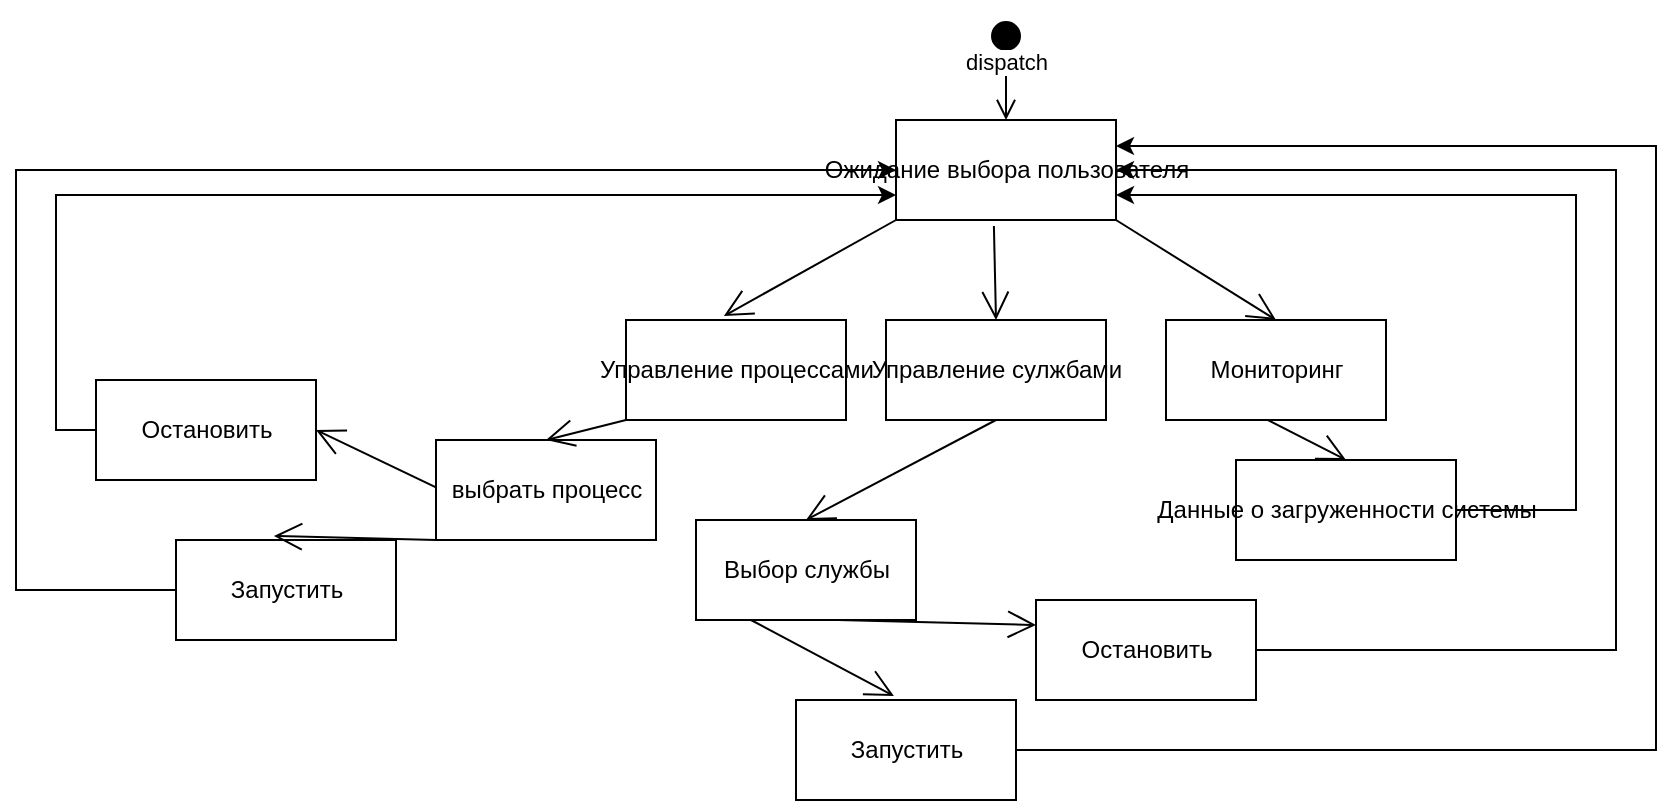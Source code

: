 <mxfile version="15.9.1" type="github">
  <diagram id="kgpKYQtTHZ0yAKxKKP6v" name="Page-1">
    <mxGraphModel dx="1487" dy="977" grid="1" gridSize="10" guides="1" tooltips="1" connect="1" arrows="1" fold="1" page="1" pageScale="1" pageWidth="850" pageHeight="1100" math="0" shadow="0">
      <root>
        <mxCell id="0" />
        <mxCell id="1" parent="0" />
        <mxCell id="Q-1SjFvfvoM6aJF5I3k1-1" value="dispatch" style="html=1;verticalAlign=bottom;startArrow=circle;startFill=1;endArrow=open;startSize=6;endSize=8;rounded=0;entryX=0.5;entryY=0;entryDx=0;entryDy=0;" edge="1" parent="1" target="Q-1SjFvfvoM6aJF5I3k1-2">
          <mxGeometry x="0.2" width="80" relative="1" as="geometry">
            <mxPoint x="285" y="70" as="sourcePoint" />
            <mxPoint x="280" y="120" as="targetPoint" />
            <mxPoint as="offset" />
          </mxGeometry>
        </mxCell>
        <mxCell id="Q-1SjFvfvoM6aJF5I3k1-2" value="Ожидание выбора пользователя&lt;br&gt;" style="html=1;" vertex="1" parent="1">
          <mxGeometry x="230" y="120" width="110" height="50" as="geometry" />
        </mxCell>
        <mxCell id="Q-1SjFvfvoM6aJF5I3k1-3" value="Управление процессами" style="html=1;" vertex="1" parent="1">
          <mxGeometry x="95" y="220" width="110" height="50" as="geometry" />
        </mxCell>
        <mxCell id="Q-1SjFvfvoM6aJF5I3k1-4" value="Управление сулжбами" style="html=1;" vertex="1" parent="1">
          <mxGeometry x="225" y="220" width="110" height="50" as="geometry" />
        </mxCell>
        <mxCell id="Q-1SjFvfvoM6aJF5I3k1-13" value="Мониторинг" style="html=1;" vertex="1" parent="1">
          <mxGeometry x="365" y="220" width="110" height="50" as="geometry" />
        </mxCell>
        <mxCell id="Q-1SjFvfvoM6aJF5I3k1-16" value="" style="endArrow=open;endFill=1;endSize=12;html=1;rounded=0;entryX=0.445;entryY=-0.04;entryDx=0;entryDy=0;entryPerimeter=0;exitX=0;exitY=1;exitDx=0;exitDy=0;" edge="1" parent="1" source="Q-1SjFvfvoM6aJF5I3k1-2" target="Q-1SjFvfvoM6aJF5I3k1-3">
          <mxGeometry width="160" relative="1" as="geometry">
            <mxPoint x="100" y="180" as="sourcePoint" />
            <mxPoint x="260" y="180" as="targetPoint" />
          </mxGeometry>
        </mxCell>
        <mxCell id="Q-1SjFvfvoM6aJF5I3k1-17" value="" style="endArrow=open;endFill=1;endSize=12;html=1;rounded=0;exitX=0.445;exitY=1.06;exitDx=0;exitDy=0;exitPerimeter=0;entryX=0.5;entryY=0;entryDx=0;entryDy=0;" edge="1" parent="1" source="Q-1SjFvfvoM6aJF5I3k1-2" target="Q-1SjFvfvoM6aJF5I3k1-4">
          <mxGeometry width="160" relative="1" as="geometry">
            <mxPoint x="280" y="190" as="sourcePoint" />
            <mxPoint x="440" y="190" as="targetPoint" />
          </mxGeometry>
        </mxCell>
        <mxCell id="Q-1SjFvfvoM6aJF5I3k1-18" value="" style="endArrow=open;endFill=1;endSize=12;html=1;rounded=0;exitX=1;exitY=1;exitDx=0;exitDy=0;entryX=0.5;entryY=0;entryDx=0;entryDy=0;" edge="1" parent="1" source="Q-1SjFvfvoM6aJF5I3k1-2" target="Q-1SjFvfvoM6aJF5I3k1-13">
          <mxGeometry width="160" relative="1" as="geometry">
            <mxPoint x="400" y="200" as="sourcePoint" />
            <mxPoint x="560" y="200" as="targetPoint" />
          </mxGeometry>
        </mxCell>
        <mxCell id="Q-1SjFvfvoM6aJF5I3k1-19" value="Запустить" style="html=1;" vertex="1" parent="1">
          <mxGeometry x="-130" y="330" width="110" height="50" as="geometry" />
        </mxCell>
        <mxCell id="Q-1SjFvfvoM6aJF5I3k1-20" value="Остановить" style="html=1;" vertex="1" parent="1">
          <mxGeometry x="-170" y="250" width="110" height="50" as="geometry" />
        </mxCell>
        <mxCell id="Q-1SjFvfvoM6aJF5I3k1-21" value="" style="endArrow=open;endFill=1;endSize=12;html=1;rounded=0;entryX=0.445;entryY=-0.04;entryDx=0;entryDy=0;entryPerimeter=0;exitX=0;exitY=1;exitDx=0;exitDy=0;" edge="1" target="Q-1SjFvfvoM6aJF5I3k1-19" parent="1" source="Q-1SjFvfvoM6aJF5I3k1-25">
          <mxGeometry width="160" relative="1" as="geometry">
            <mxPoint x="-50" y="380" as="sourcePoint" />
            <mxPoint x="5" y="320" as="targetPoint" />
          </mxGeometry>
        </mxCell>
        <mxCell id="Q-1SjFvfvoM6aJF5I3k1-22" value="" style="endArrow=open;endFill=1;endSize=12;html=1;rounded=0;entryX=1;entryY=0.5;entryDx=0;entryDy=0;exitX=0.5;exitY=1;exitDx=0;exitDy=0;" edge="1" target="Q-1SjFvfvoM6aJF5I3k1-20" parent="1" source="Q-1SjFvfvoM6aJF5I3k1-25">
          <mxGeometry width="160" relative="1" as="geometry">
            <mxPoint x="-30" y="380" as="sourcePoint" />
            <mxPoint x="185" y="330" as="targetPoint" />
          </mxGeometry>
        </mxCell>
        <mxCell id="Q-1SjFvfvoM6aJF5I3k1-25" value="выбрать процесс" style="html=1;" vertex="1" parent="1">
          <mxGeometry y="280" width="110" height="50" as="geometry" />
        </mxCell>
        <mxCell id="Q-1SjFvfvoM6aJF5I3k1-26" value="" style="endArrow=open;endFill=1;endSize=12;html=1;rounded=0;exitX=0;exitY=1;exitDx=0;exitDy=0;entryX=0.5;entryY=0;entryDx=0;entryDy=0;" edge="1" parent="1" source="Q-1SjFvfvoM6aJF5I3k1-3" target="Q-1SjFvfvoM6aJF5I3k1-25">
          <mxGeometry width="160" relative="1" as="geometry">
            <mxPoint x="-30" y="190" as="sourcePoint" />
            <mxPoint x="130" y="190" as="targetPoint" />
          </mxGeometry>
        </mxCell>
        <mxCell id="Q-1SjFvfvoM6aJF5I3k1-27" value="Запустить" style="html=1;" vertex="1" parent="1">
          <mxGeometry x="180" y="410" width="110" height="50" as="geometry" />
        </mxCell>
        <mxCell id="Q-1SjFvfvoM6aJF5I3k1-28" value="Остановить" style="html=1;" vertex="1" parent="1">
          <mxGeometry x="300" y="360" width="110" height="50" as="geometry" />
        </mxCell>
        <mxCell id="Q-1SjFvfvoM6aJF5I3k1-29" value="" style="endArrow=open;endFill=1;endSize=12;html=1;rounded=0;entryX=0.445;entryY=-0.04;entryDx=0;entryDy=0;entryPerimeter=0;exitX=0.25;exitY=1;exitDx=0;exitDy=0;" edge="1" target="Q-1SjFvfvoM6aJF5I3k1-27" parent="1" source="Q-1SjFvfvoM6aJF5I3k1-31">
          <mxGeometry width="160" relative="1" as="geometry">
            <mxPoint x="260" y="390" as="sourcePoint" />
            <mxPoint x="290" y="400" as="targetPoint" />
          </mxGeometry>
        </mxCell>
        <mxCell id="Q-1SjFvfvoM6aJF5I3k1-30" value="" style="endArrow=open;endFill=1;endSize=12;html=1;rounded=0;exitX=0.645;exitY=1;exitDx=0;exitDy=0;entryX=0;entryY=0.25;entryDx=0;entryDy=0;exitPerimeter=0;" edge="1" target="Q-1SjFvfvoM6aJF5I3k1-28" parent="1" source="Q-1SjFvfvoM6aJF5I3k1-31">
          <mxGeometry width="160" relative="1" as="geometry">
            <mxPoint x="285" y="390" as="sourcePoint" />
            <mxPoint x="470" y="410" as="targetPoint" />
          </mxGeometry>
        </mxCell>
        <mxCell id="Q-1SjFvfvoM6aJF5I3k1-31" value="Выбор службы" style="html=1;" vertex="1" parent="1">
          <mxGeometry x="130" y="320" width="110" height="50" as="geometry" />
        </mxCell>
        <mxCell id="Q-1SjFvfvoM6aJF5I3k1-32" value="" style="endArrow=open;endFill=1;endSize=12;html=1;rounded=0;exitX=0.5;exitY=1;exitDx=0;exitDy=0;entryX=0.5;entryY=0;entryDx=0;entryDy=0;" edge="1" target="Q-1SjFvfvoM6aJF5I3k1-31" parent="1" source="Q-1SjFvfvoM6aJF5I3k1-4">
          <mxGeometry width="160" relative="1" as="geometry">
            <mxPoint x="315" y="320" as="sourcePoint" />
            <mxPoint x="350" y="265" as="targetPoint" />
          </mxGeometry>
        </mxCell>
        <mxCell id="Q-1SjFvfvoM6aJF5I3k1-34" value="Данные о загруженности системы" style="html=1;" vertex="1" parent="1">
          <mxGeometry x="400" y="290" width="110" height="50" as="geometry" />
        </mxCell>
        <mxCell id="Q-1SjFvfvoM6aJF5I3k1-35" value="" style="endArrow=open;endFill=1;endSize=12;html=1;rounded=0;exitX=0.645;exitY=1;exitDx=0;exitDy=0;entryX=0.5;entryY=0;entryDx=0;entryDy=0;exitPerimeter=0;" edge="1" target="Q-1SjFvfvoM6aJF5I3k1-34" parent="1">
          <mxGeometry width="160" relative="1" as="geometry">
            <mxPoint x="415.95" y="270" as="sourcePoint" />
            <mxPoint x="590" y="340" as="targetPoint" />
          </mxGeometry>
        </mxCell>
        <mxCell id="Q-1SjFvfvoM6aJF5I3k1-38" value="" style="edgeStyle=elbowEdgeStyle;elbow=horizontal;endArrow=classic;html=1;rounded=0;exitX=0;exitY=0.5;exitDx=0;exitDy=0;entryX=0;entryY=0.75;entryDx=0;entryDy=0;" edge="1" parent="1" source="Q-1SjFvfvoM6aJF5I3k1-20" target="Q-1SjFvfvoM6aJF5I3k1-2">
          <mxGeometry width="50" height="50" relative="1" as="geometry">
            <mxPoint x="-130" y="285" as="sourcePoint" />
            <mxPoint x="220" y="160" as="targetPoint" />
            <Array as="points">
              <mxPoint x="-190" y="190" />
              <mxPoint x="-170" y="310" />
            </Array>
          </mxGeometry>
        </mxCell>
        <mxCell id="Q-1SjFvfvoM6aJF5I3k1-39" value="" style="edgeStyle=elbowEdgeStyle;elbow=horizontal;endArrow=classic;html=1;rounded=0;exitX=0;exitY=0.5;exitDx=0;exitDy=0;entryX=0;entryY=0.5;entryDx=0;entryDy=0;" edge="1" parent="1" source="Q-1SjFvfvoM6aJF5I3k1-19" target="Q-1SjFvfvoM6aJF5I3k1-2">
          <mxGeometry width="50" height="50" relative="1" as="geometry">
            <mxPoint x="-240" y="390" as="sourcePoint" />
            <mxPoint x="-190" y="340" as="targetPoint" />
            <Array as="points">
              <mxPoint x="-210" y="210" />
              <mxPoint x="-270" y="250" />
            </Array>
          </mxGeometry>
        </mxCell>
        <mxCell id="Q-1SjFvfvoM6aJF5I3k1-40" value="" style="edgeStyle=elbowEdgeStyle;elbow=horizontal;endArrow=classic;html=1;rounded=0;exitX=1;exitY=0.5;exitDx=0;exitDy=0;" edge="1" parent="1" source="Q-1SjFvfvoM6aJF5I3k1-27">
          <mxGeometry width="50" height="50" relative="1" as="geometry">
            <mxPoint x="360" y="430" as="sourcePoint" />
            <mxPoint x="340" y="133" as="targetPoint" />
            <Array as="points">
              <mxPoint x="610" y="270" />
              <mxPoint x="660" y="280" />
              <mxPoint x="-290" y="160" />
              <mxPoint x="-280" y="270" />
            </Array>
          </mxGeometry>
        </mxCell>
        <mxCell id="Q-1SjFvfvoM6aJF5I3k1-42" value="" style="edgeStyle=elbowEdgeStyle;elbow=horizontal;endArrow=classic;html=1;rounded=0;" edge="1" parent="1" source="Q-1SjFvfvoM6aJF5I3k1-28">
          <mxGeometry width="50" height="50" relative="1" as="geometry">
            <mxPoint x="520" y="430" as="sourcePoint" />
            <mxPoint x="340" y="145" as="targetPoint" />
            <Array as="points">
              <mxPoint x="590" y="260" />
              <mxPoint x="650" y="260" />
            </Array>
          </mxGeometry>
        </mxCell>
        <mxCell id="Q-1SjFvfvoM6aJF5I3k1-43" value="" style="edgeStyle=elbowEdgeStyle;elbow=horizontal;endArrow=classic;html=1;rounded=0;exitX=1;exitY=0.5;exitDx=0;exitDy=0;entryX=1;entryY=0.75;entryDx=0;entryDy=0;" edge="1" parent="1" source="Q-1SjFvfvoM6aJF5I3k1-34" target="Q-1SjFvfvoM6aJF5I3k1-2">
          <mxGeometry width="50" height="50" relative="1" as="geometry">
            <mxPoint x="550" y="300" as="sourcePoint" />
            <mxPoint x="600" y="250" as="targetPoint" />
            <Array as="points">
              <mxPoint x="570" y="270" />
              <mxPoint x="640" y="230" />
            </Array>
          </mxGeometry>
        </mxCell>
      </root>
    </mxGraphModel>
  </diagram>
</mxfile>
